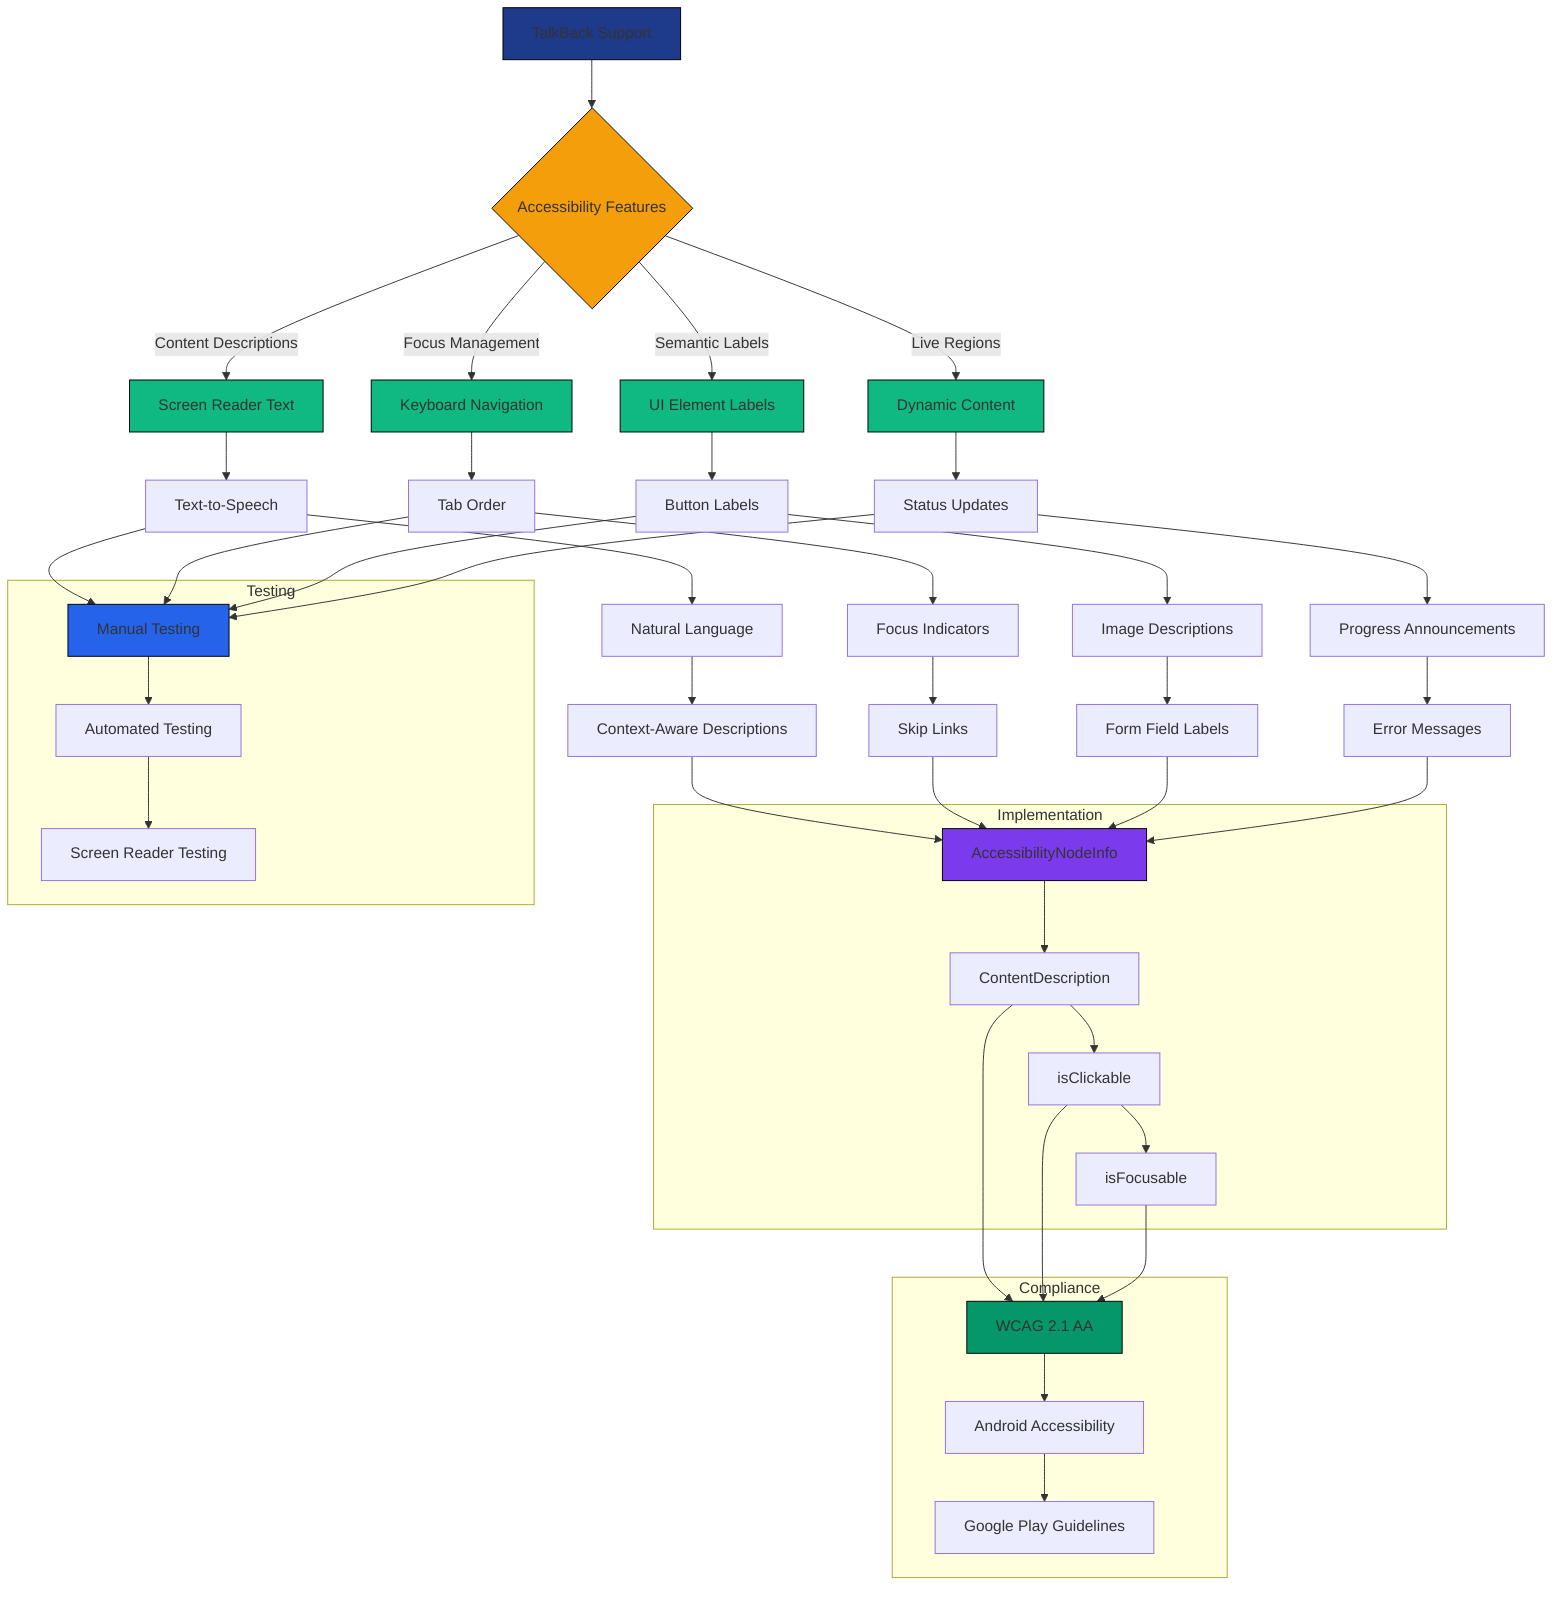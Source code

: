 graph TD
    A[TalkBack Support] --> B{Accessibility Features}
    
    B -->|Content Descriptions| C[Screen Reader Text]
    B -->|Focus Management| D[Keyboard Navigation]
    B -->|Semantic Labels| E[UI Element Labels]
    B -->|Live Regions| F[Dynamic Content]
    
    C --> G[Text-to-Speech]
    G --> H[Natural Language]
    H --> I[Context-Aware Descriptions]
    
    D --> J[Tab Order]
    J --> K[Focus Indicators]
    K --> L[Skip Links]
    
    E --> M[Button Labels]
    M --> N[Image Descriptions]
    N --> O[Form Field Labels]
    
    F --> P[Status Updates]
    P --> Q[Progress Announcements]
    Q --> R[Error Messages]
    
    subgraph "Implementation"
        S[AccessibilityNodeInfo] --> T[ContentDescription]
        T --> U[isClickable]
        U --> V[isFocusable]
    end
    
    subgraph "Testing"
        W[Manual Testing] --> X[Automated Testing]
        X --> Y[Screen Reader Testing]
    end
    
    subgraph "Compliance"
        Z[WCAG 2.1 AA] --> AA[Android Accessibility]
        AA --> BB[Google Play Guidelines]
    end
    
    I --> S
    L --> S
    O --> S
    R --> S
    
    G --> W
    J --> W
    M --> W
    P --> W
    
    T --> Z
    U --> Z
    V --> Z
    
    style A fill:#1E3A8A,stroke:#000000
    style B fill:#F59E0B,stroke:#000000
    style C fill:#10B981,stroke:#000000
    style D fill:#10B981,stroke:#000000
    style E fill:#10B981,stroke:#000000
    style F fill:#10B981,stroke:#000000
    style S fill:#7C3AED,stroke:#000000
    style W fill:#2563EB,stroke:#000000
    style Z fill:#059669,stroke:#000000